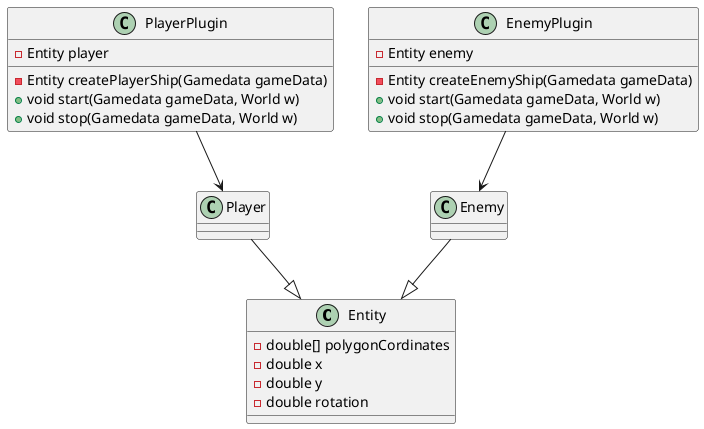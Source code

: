 @startuml

class Entity{
    - double[] polygonCordinates
    - double x
    - double y
    - double rotation
}

class Player{}
Class Enemy{}

class PlayerPlugin{
    - Entity player
    - Entity createPlayerShip(Gamedata gameData)
    + void start(Gamedata gameData, World w)
    + void stop(Gamedata gameData, World w)
}

class EnemyPlugin{
    - Entity enemy
    - Entity createEnemyShip(Gamedata gameData)
    + void start(Gamedata gameData, World w)
    + void stop(Gamedata gameData, World w)
}


EnemyPlugin --> Enemy
PlayerPlugin --> Player
Enemy -down-|> Entity
Player -down-|> Entity



@enduml